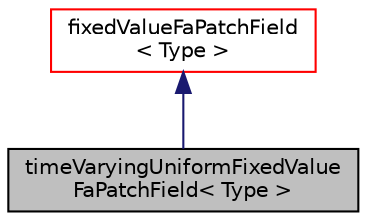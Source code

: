 digraph "timeVaryingUniformFixedValueFaPatchField&lt; Type &gt;"
{
  bgcolor="transparent";
  edge [fontname="Helvetica",fontsize="10",labelfontname="Helvetica",labelfontsize="10"];
  node [fontname="Helvetica",fontsize="10",shape=record];
  Node1 [label="timeVaryingUniformFixedValue\lFaPatchField\< Type \>",height=0.2,width=0.4,color="black", fillcolor="grey75", style="filled" fontcolor="black"];
  Node2 -> Node1 [dir="back",color="midnightblue",fontsize="10",style="solid",fontname="Helvetica"];
  Node2 [label="fixedValueFaPatchField\l\< Type \>",height=0.2,width=0.4,color="red",URL="$classFoam_1_1fixedValueFaPatchField.html",tooltip="Author Zeljko Tukovic, FMENA Hrvoje Jasak, Wikki Ltd. "];
}
